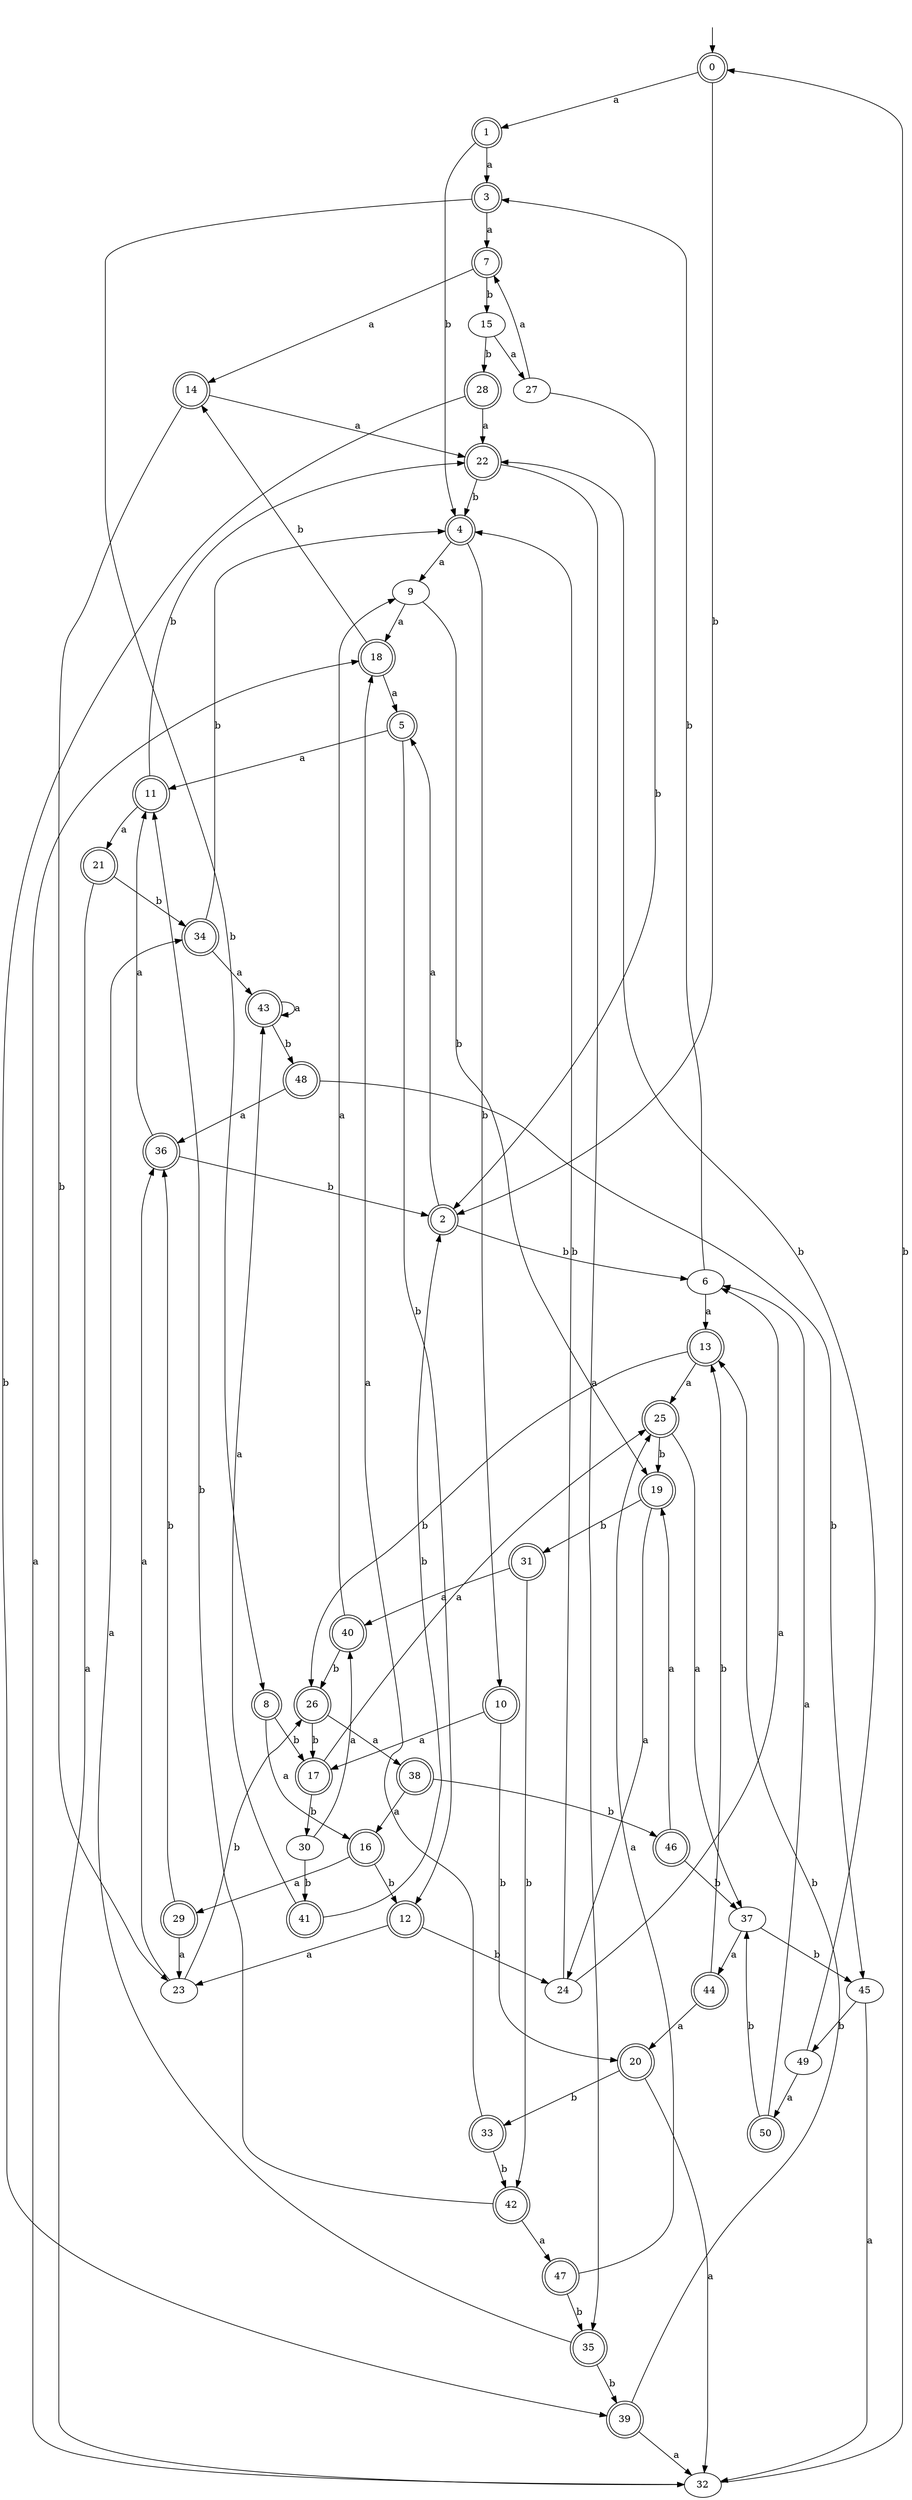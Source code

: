 digraph RandomDFA {
  __start0 [label="", shape=none];
  __start0 -> 0 [label=""];
  0 [shape=circle] [shape=doublecircle]
  0 -> 1 [label="a"]
  0 -> 2 [label="b"]
  1 [shape=doublecircle]
  1 -> 3 [label="a"]
  1 -> 4 [label="b"]
  2 [shape=doublecircle]
  2 -> 5 [label="a"]
  2 -> 6 [label="b"]
  3 [shape=doublecircle]
  3 -> 7 [label="a"]
  3 -> 8 [label="b"]
  4 [shape=doublecircle]
  4 -> 9 [label="a"]
  4 -> 10 [label="b"]
  5 [shape=doublecircle]
  5 -> 11 [label="a"]
  5 -> 12 [label="b"]
  6
  6 -> 13 [label="a"]
  6 -> 3 [label="b"]
  7 [shape=doublecircle]
  7 -> 14 [label="a"]
  7 -> 15 [label="b"]
  8 [shape=doublecircle]
  8 -> 16 [label="a"]
  8 -> 17 [label="b"]
  9
  9 -> 18 [label="a"]
  9 -> 19 [label="b"]
  10 [shape=doublecircle]
  10 -> 17 [label="a"]
  10 -> 20 [label="b"]
  11 [shape=doublecircle]
  11 -> 21 [label="a"]
  11 -> 22 [label="b"]
  12 [shape=doublecircle]
  12 -> 23 [label="a"]
  12 -> 24 [label="b"]
  13 [shape=doublecircle]
  13 -> 25 [label="a"]
  13 -> 26 [label="b"]
  14 [shape=doublecircle]
  14 -> 22 [label="a"]
  14 -> 23 [label="b"]
  15
  15 -> 27 [label="a"]
  15 -> 28 [label="b"]
  16 [shape=doublecircle]
  16 -> 29 [label="a"]
  16 -> 12 [label="b"]
  17 [shape=doublecircle]
  17 -> 25 [label="a"]
  17 -> 30 [label="b"]
  18 [shape=doublecircle]
  18 -> 5 [label="a"]
  18 -> 14 [label="b"]
  19 [shape=doublecircle]
  19 -> 24 [label="a"]
  19 -> 31 [label="b"]
  20 [shape=doublecircle]
  20 -> 32 [label="a"]
  20 -> 33 [label="b"]
  21 [shape=doublecircle]
  21 -> 32 [label="a"]
  21 -> 34 [label="b"]
  22 [shape=doublecircle]
  22 -> 35 [label="a"]
  22 -> 4 [label="b"]
  23
  23 -> 36 [label="a"]
  23 -> 26 [label="b"]
  24
  24 -> 6 [label="a"]
  24 -> 4 [label="b"]
  25 [shape=doublecircle]
  25 -> 37 [label="a"]
  25 -> 19 [label="b"]
  26 [shape=doublecircle]
  26 -> 38 [label="a"]
  26 -> 17 [label="b"]
  27
  27 -> 7 [label="a"]
  27 -> 2 [label="b"]
  28 [shape=doublecircle]
  28 -> 22 [label="a"]
  28 -> 39 [label="b"]
  29 [shape=doublecircle]
  29 -> 23 [label="a"]
  29 -> 36 [label="b"]
  30
  30 -> 40 [label="a"]
  30 -> 41 [label="b"]
  31 [shape=doublecircle]
  31 -> 40 [label="a"]
  31 -> 42 [label="b"]
  32
  32 -> 18 [label="a"]
  32 -> 0 [label="b"]
  33 [shape=doublecircle]
  33 -> 18 [label="a"]
  33 -> 42 [label="b"]
  34 [shape=doublecircle]
  34 -> 43 [label="a"]
  34 -> 4 [label="b"]
  35 [shape=doublecircle]
  35 -> 34 [label="a"]
  35 -> 39 [label="b"]
  36 [shape=doublecircle]
  36 -> 11 [label="a"]
  36 -> 2 [label="b"]
  37
  37 -> 44 [label="a"]
  37 -> 45 [label="b"]
  38 [shape=doublecircle]
  38 -> 16 [label="a"]
  38 -> 46 [label="b"]
  39 [shape=doublecircle]
  39 -> 32 [label="a"]
  39 -> 13 [label="b"]
  40 [shape=doublecircle]
  40 -> 9 [label="a"]
  40 -> 26 [label="b"]
  41 [shape=doublecircle]
  41 -> 43 [label="a"]
  41 -> 2 [label="b"]
  42 [shape=doublecircle]
  42 -> 47 [label="a"]
  42 -> 11 [label="b"]
  43 [shape=doublecircle]
  43 -> 43 [label="a"]
  43 -> 48 [label="b"]
  44 [shape=doublecircle]
  44 -> 20 [label="a"]
  44 -> 13 [label="b"]
  45
  45 -> 32 [label="a"]
  45 -> 49 [label="b"]
  46 [shape=doublecircle]
  46 -> 19 [label="a"]
  46 -> 37 [label="b"]
  47 [shape=doublecircle]
  47 -> 25 [label="a"]
  47 -> 35 [label="b"]
  48 [shape=doublecircle]
  48 -> 36 [label="a"]
  48 -> 45 [label="b"]
  49
  49 -> 50 [label="a"]
  49 -> 22 [label="b"]
  50 [shape=doublecircle]
  50 -> 6 [label="a"]
  50 -> 37 [label="b"]
}
